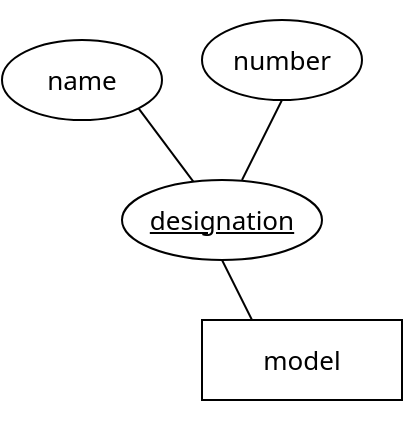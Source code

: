 <mxfile version="15.5.4" type="device"><diagram id="R2lEEEUBdFMjLlhIrx00" name="Page-1"><mxGraphModel dx="572" dy="657" grid="1" gridSize="10" guides="1" tooltips="1" connect="1" arrows="1" fold="1" page="1" pageScale="1" pageWidth="850" pageHeight="1100" math="0" shadow="0" extFonts="Permanent Marker^https://fonts.googleapis.com/css?family=Permanent+Marker"><root><mxCell id="0"/><mxCell id="1" parent="0"/><mxCell id="ZgKFdhLjTGqCJ71-1xwb-12" value="" style="rounded=0;whiteSpace=wrap;html=1;fontFamily=Noto Sans;fontSource=https%3A%2F%2Ffonts.googleapis.com%2Fcss%3Ffamily%3DNoto%2BSans;strokeColor=none;fillColor=none;" vertex="1" parent="1"><mxGeometry x="1165" y="85" width="30" height="20" as="geometry"/></mxCell><mxCell id="ZgKFdhLjTGqCJ71-1xwb-13" value="" style="rounded=0;whiteSpace=wrap;html=1;fontFamily=Noto Sans;fontSource=https%3A%2F%2Ffonts.googleapis.com%2Fcss%3Ffamily%3DNoto%2BSans;strokeColor=none;fillColor=none;" vertex="1" parent="1"><mxGeometry x="1175" y="280" width="30" height="20" as="geometry"/></mxCell><mxCell id="ZgKFdhLjTGqCJ71-1xwb-5" value="model" style="whiteSpace=wrap;html=1;align=center;fontSize=13;fontFamily=Noto Sans;fontSource=https%3A%2F%2Ffonts.googleapis.com%2Fcss%3Ffamily%3DNoto%2BSans;" vertex="1" parent="1"><mxGeometry x="1140" y="245" width="100" height="40" as="geometry"/></mxCell><mxCell id="ZgKFdhLjTGqCJ71-1xwb-6" value="designation" style="ellipse;whiteSpace=wrap;html=1;align=center;fontStyle=4;fontSize=13;fontFamily=Noto Sans;fontSource=https%3A%2F%2Ffonts.googleapis.com%2Fcss%3Ffamily%3DNoto%2BSans;" vertex="1" parent="1"><mxGeometry x="1100" y="175" width="100" height="40" as="geometry"/></mxCell><mxCell id="ZgKFdhLjTGqCJ71-1xwb-7" value="name" style="ellipse;whiteSpace=wrap;html=1;align=center;fontSize=13;fontFamily=Noto Sans;fontSource=https%3A%2F%2Ffonts.googleapis.com%2Fcss%3Ffamily%3DNoto%2BSans;" vertex="1" parent="1"><mxGeometry x="1040" y="105" width="80" height="40" as="geometry"/></mxCell><mxCell id="ZgKFdhLjTGqCJ71-1xwb-8" value="number" style="ellipse;whiteSpace=wrap;html=1;align=center;fontSize=13;fontFamily=Noto Sans;fontSource=https%3A%2F%2Ffonts.googleapis.com%2Fcss%3Ffamily%3DNoto%2BSans;" vertex="1" parent="1"><mxGeometry x="1140" y="95" width="80" height="40" as="geometry"/></mxCell><mxCell id="ZgKFdhLjTGqCJ71-1xwb-9" value="" style="endArrow=none;html=1;rounded=0;exitX=1;exitY=1;exitDx=0;exitDy=0;fontSize=13;fontFamily=Noto Sans;fontSource=https%3A%2F%2Ffonts.googleapis.com%2Fcss%3Ffamily%3DNoto%2BSans;" edge="1" parent="1" source="ZgKFdhLjTGqCJ71-1xwb-7" target="ZgKFdhLjTGqCJ71-1xwb-6"><mxGeometry relative="1" as="geometry"><mxPoint x="1078.06" y="185" as="sourcePoint"/><mxPoint x="1081.949" y="255" as="targetPoint"/></mxGeometry></mxCell><mxCell id="ZgKFdhLjTGqCJ71-1xwb-10" value="" style="endArrow=none;html=1;rounded=0;exitX=0.5;exitY=1;exitDx=0;exitDy=0;fontSize=13;fontFamily=Noto Sans;fontSource=https%3A%2F%2Ffonts.googleapis.com%2Fcss%3Ffamily%3DNoto%2BSans;" edge="1" parent="1" source="ZgKFdhLjTGqCJ71-1xwb-8"><mxGeometry relative="1" as="geometry"><mxPoint x="1240" y="155" as="sourcePoint"/><mxPoint x="1160" y="175" as="targetPoint"/></mxGeometry></mxCell><mxCell id="ZgKFdhLjTGqCJ71-1xwb-11" value="" style="endArrow=none;html=1;rounded=0;exitX=0.5;exitY=1;exitDx=0;exitDy=0;entryX=0.25;entryY=0;entryDx=0;entryDy=0;fontSize=13;fontFamily=Noto Sans;fontSource=https%3A%2F%2Ffonts.googleapis.com%2Fcss%3Ffamily%3DNoto%2BSans;" edge="1" parent="1" source="ZgKFdhLjTGqCJ71-1xwb-6" target="ZgKFdhLjTGqCJ71-1xwb-5"><mxGeometry relative="1" as="geometry"><mxPoint x="1240" y="175" as="sourcePoint"/><mxPoint x="1220" y="215" as="targetPoint"/></mxGeometry></mxCell></root></mxGraphModel></diagram></mxfile>
